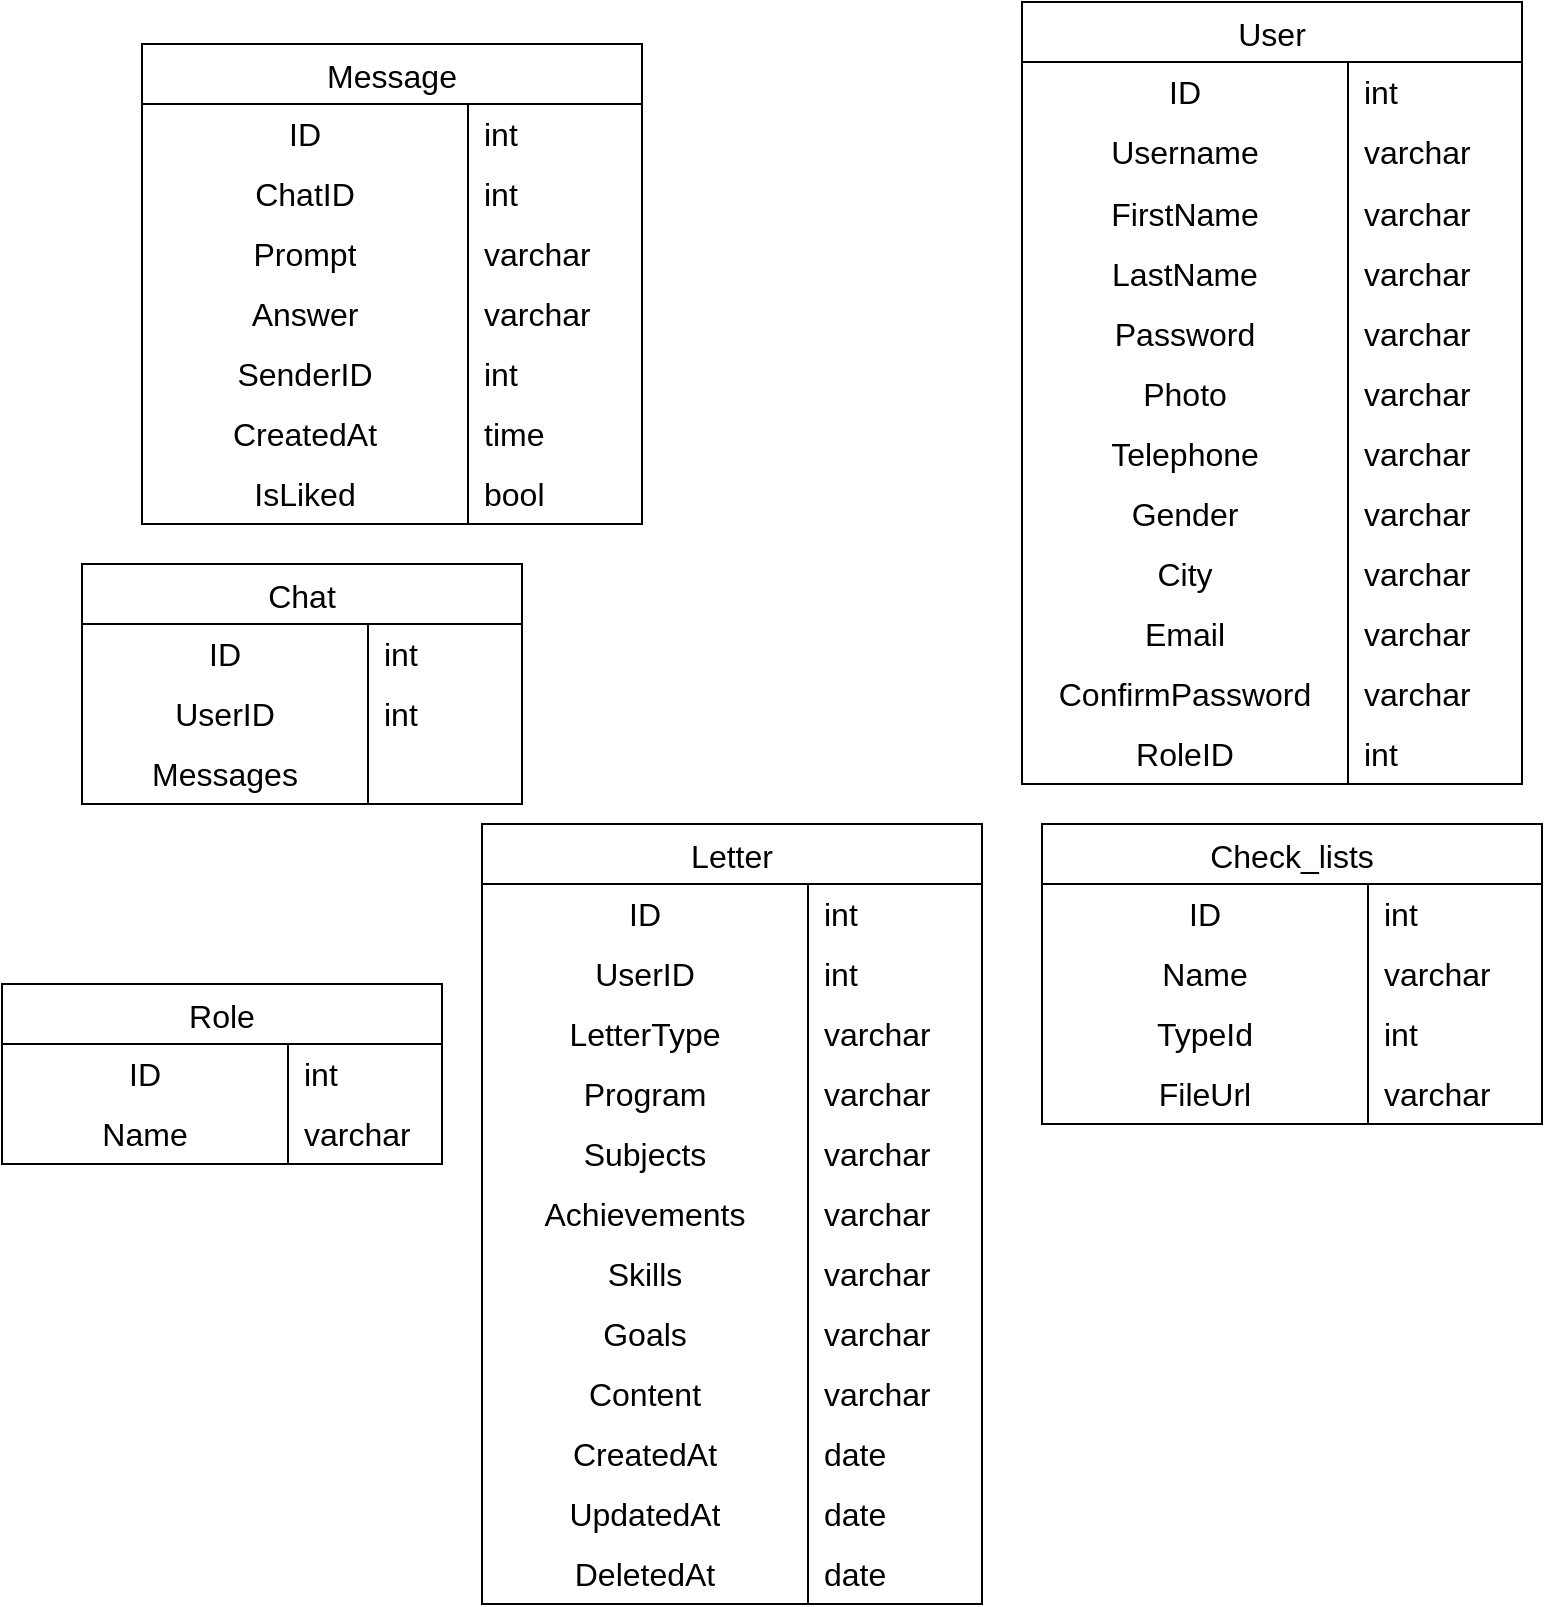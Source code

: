 <mxfile version="26.2.9">
  <diagram id="C5RBs43oDa-KdzZeNtuy" name="Page-1">
    <mxGraphModel dx="1762" dy="958" grid="1" gridSize="10" guides="1" tooltips="1" connect="1" arrows="1" fold="1" page="1" pageScale="1" pageWidth="827" pageHeight="1169" math="0" shadow="0">
      <root>
        <mxCell id="WIyWlLk6GJQsqaUBKTNV-0" />
        <mxCell id="WIyWlLk6GJQsqaUBKTNV-1" parent="WIyWlLk6GJQsqaUBKTNV-0" />
        <mxCell id="S2rby2WYYEruEJ8g8qzq-11" value="User" style="shape=table;startSize=30;container=1;collapsible=0;childLayout=tableLayout;fixedRows=1;rowLines=0;fontStyle=0;strokeColor=default;fontSize=16;" parent="WIyWlLk6GJQsqaUBKTNV-1" vertex="1">
          <mxGeometry x="500" y="129" width="250" height="391" as="geometry" />
        </mxCell>
        <mxCell id="S2rby2WYYEruEJ8g8qzq-12" value="" style="shape=tableRow;horizontal=0;startSize=0;swimlaneHead=0;swimlaneBody=0;top=0;left=0;bottom=0;right=0;collapsible=0;dropTarget=0;fillColor=none;points=[[0,0.5],[1,0.5]];portConstraint=eastwest;strokeColor=inherit;fontSize=16;" parent="S2rby2WYYEruEJ8g8qzq-11" vertex="1">
          <mxGeometry y="30" width="250" height="30" as="geometry" />
        </mxCell>
        <mxCell id="S2rby2WYYEruEJ8g8qzq-13" value="ID" style="shape=partialRectangle;html=1;whiteSpace=wrap;connectable=0;fillColor=none;top=0;left=0;bottom=0;right=0;overflow=hidden;pointerEvents=1;strokeColor=inherit;fontSize=16;" parent="S2rby2WYYEruEJ8g8qzq-12" vertex="1">
          <mxGeometry width="163" height="30" as="geometry">
            <mxRectangle width="163" height="30" as="alternateBounds" />
          </mxGeometry>
        </mxCell>
        <mxCell id="S2rby2WYYEruEJ8g8qzq-14" value="int" style="shape=partialRectangle;html=1;whiteSpace=wrap;connectable=0;fillColor=none;top=0;left=0;bottom=0;right=0;align=left;spacingLeft=6;overflow=hidden;strokeColor=inherit;fontSize=16;" parent="S2rby2WYYEruEJ8g8qzq-12" vertex="1">
          <mxGeometry x="163" width="87" height="30" as="geometry">
            <mxRectangle width="87" height="30" as="alternateBounds" />
          </mxGeometry>
        </mxCell>
        <mxCell id="S2rby2WYYEruEJ8g8qzq-15" value="" style="shape=tableRow;horizontal=0;startSize=0;swimlaneHead=0;swimlaneBody=0;top=0;left=0;bottom=0;right=0;collapsible=0;dropTarget=0;fillColor=none;points=[[0,0.5],[1,0.5]];portConstraint=eastwest;strokeColor=inherit;fontSize=16;" parent="S2rby2WYYEruEJ8g8qzq-11" vertex="1">
          <mxGeometry y="60" width="250" height="30" as="geometry" />
        </mxCell>
        <mxCell id="S2rby2WYYEruEJ8g8qzq-16" value="Username" style="shape=partialRectangle;html=1;whiteSpace=wrap;connectable=0;fillColor=none;top=0;left=0;bottom=0;right=0;overflow=hidden;strokeColor=inherit;fontSize=16;" parent="S2rby2WYYEruEJ8g8qzq-15" vertex="1">
          <mxGeometry width="163" height="30" as="geometry">
            <mxRectangle width="163" height="30" as="alternateBounds" />
          </mxGeometry>
        </mxCell>
        <mxCell id="S2rby2WYYEruEJ8g8qzq-17" value="varchar" style="shape=partialRectangle;html=1;whiteSpace=wrap;connectable=0;fillColor=none;top=0;left=0;bottom=0;right=0;align=left;spacingLeft=6;overflow=hidden;strokeColor=inherit;fontSize=16;" parent="S2rby2WYYEruEJ8g8qzq-15" vertex="1">
          <mxGeometry x="163" width="87" height="30" as="geometry">
            <mxRectangle width="87" height="30" as="alternateBounds" />
          </mxGeometry>
        </mxCell>
        <mxCell id="S2rby2WYYEruEJ8g8qzq-18" value="" style="shape=tableRow;horizontal=0;startSize=0;swimlaneHead=0;swimlaneBody=0;top=0;left=0;bottom=0;right=0;collapsible=0;dropTarget=0;fillColor=none;points=[[0,0.5],[1,0.5]];portConstraint=eastwest;strokeColor=inherit;fontSize=16;" parent="S2rby2WYYEruEJ8g8qzq-11" vertex="1">
          <mxGeometry y="90" width="250" height="31" as="geometry" />
        </mxCell>
        <mxCell id="S2rby2WYYEruEJ8g8qzq-19" value="FirstName" style="shape=partialRectangle;html=1;whiteSpace=wrap;connectable=0;fillColor=none;top=0;left=0;bottom=0;right=0;overflow=hidden;strokeColor=inherit;fontSize=16;" parent="S2rby2WYYEruEJ8g8qzq-18" vertex="1">
          <mxGeometry width="163" height="31" as="geometry">
            <mxRectangle width="163" height="31" as="alternateBounds" />
          </mxGeometry>
        </mxCell>
        <mxCell id="S2rby2WYYEruEJ8g8qzq-20" value="varchar" style="shape=partialRectangle;html=1;whiteSpace=wrap;connectable=0;fillColor=none;top=0;left=0;bottom=0;right=0;align=left;spacingLeft=6;overflow=hidden;strokeColor=inherit;fontSize=16;" parent="S2rby2WYYEruEJ8g8qzq-18" vertex="1">
          <mxGeometry x="163" width="87" height="31" as="geometry">
            <mxRectangle width="87" height="31" as="alternateBounds" />
          </mxGeometry>
        </mxCell>
        <mxCell id="S2rby2WYYEruEJ8g8qzq-21" value="" style="shape=tableRow;horizontal=0;startSize=0;swimlaneHead=0;swimlaneBody=0;top=0;left=0;bottom=0;right=0;collapsible=0;dropTarget=0;fillColor=none;points=[[0,0.5],[1,0.5]];portConstraint=eastwest;strokeColor=inherit;fontSize=16;" parent="S2rby2WYYEruEJ8g8qzq-11" vertex="1">
          <mxGeometry y="121" width="250" height="30" as="geometry" />
        </mxCell>
        <mxCell id="S2rby2WYYEruEJ8g8qzq-22" value="LastName" style="shape=partialRectangle;html=1;whiteSpace=wrap;connectable=0;fillColor=none;top=0;left=0;bottom=0;right=0;overflow=hidden;strokeColor=inherit;fontSize=16;" parent="S2rby2WYYEruEJ8g8qzq-21" vertex="1">
          <mxGeometry width="163" height="30" as="geometry">
            <mxRectangle width="163" height="30" as="alternateBounds" />
          </mxGeometry>
        </mxCell>
        <mxCell id="S2rby2WYYEruEJ8g8qzq-23" value="varchar" style="shape=partialRectangle;html=1;whiteSpace=wrap;connectable=0;fillColor=none;top=0;left=0;bottom=0;right=0;align=left;spacingLeft=6;overflow=hidden;strokeColor=inherit;fontSize=16;" parent="S2rby2WYYEruEJ8g8qzq-21" vertex="1">
          <mxGeometry x="163" width="87" height="30" as="geometry">
            <mxRectangle width="87" height="30" as="alternateBounds" />
          </mxGeometry>
        </mxCell>
        <mxCell id="S2rby2WYYEruEJ8g8qzq-24" value="" style="shape=tableRow;horizontal=0;startSize=0;swimlaneHead=0;swimlaneBody=0;top=0;left=0;bottom=0;right=0;collapsible=0;dropTarget=0;fillColor=none;points=[[0,0.5],[1,0.5]];portConstraint=eastwest;strokeColor=inherit;fontSize=16;" parent="S2rby2WYYEruEJ8g8qzq-11" vertex="1">
          <mxGeometry y="151" width="250" height="30" as="geometry" />
        </mxCell>
        <mxCell id="S2rby2WYYEruEJ8g8qzq-25" value="Password" style="shape=partialRectangle;html=1;whiteSpace=wrap;connectable=0;fillColor=none;top=0;left=0;bottom=0;right=0;overflow=hidden;strokeColor=inherit;fontSize=16;" parent="S2rby2WYYEruEJ8g8qzq-24" vertex="1">
          <mxGeometry width="163" height="30" as="geometry">
            <mxRectangle width="163" height="30" as="alternateBounds" />
          </mxGeometry>
        </mxCell>
        <mxCell id="S2rby2WYYEruEJ8g8qzq-26" value="varchar" style="shape=partialRectangle;html=1;whiteSpace=wrap;connectable=0;fillColor=none;top=0;left=0;bottom=0;right=0;align=left;spacingLeft=6;overflow=hidden;strokeColor=inherit;fontSize=16;" parent="S2rby2WYYEruEJ8g8qzq-24" vertex="1">
          <mxGeometry x="163" width="87" height="30" as="geometry">
            <mxRectangle width="87" height="30" as="alternateBounds" />
          </mxGeometry>
        </mxCell>
        <mxCell id="S2rby2WYYEruEJ8g8qzq-27" value="" style="shape=tableRow;horizontal=0;startSize=0;swimlaneHead=0;swimlaneBody=0;top=0;left=0;bottom=0;right=0;collapsible=0;dropTarget=0;fillColor=none;points=[[0,0.5],[1,0.5]];portConstraint=eastwest;strokeColor=inherit;fontSize=16;" parent="S2rby2WYYEruEJ8g8qzq-11" vertex="1">
          <mxGeometry y="181" width="250" height="30" as="geometry" />
        </mxCell>
        <mxCell id="S2rby2WYYEruEJ8g8qzq-28" value="Photo" style="shape=partialRectangle;html=1;whiteSpace=wrap;connectable=0;fillColor=none;top=0;left=0;bottom=0;right=0;overflow=hidden;strokeColor=inherit;fontSize=16;" parent="S2rby2WYYEruEJ8g8qzq-27" vertex="1">
          <mxGeometry width="163" height="30" as="geometry">
            <mxRectangle width="163" height="30" as="alternateBounds" />
          </mxGeometry>
        </mxCell>
        <mxCell id="S2rby2WYYEruEJ8g8qzq-29" value="varchar" style="shape=partialRectangle;html=1;whiteSpace=wrap;connectable=0;fillColor=none;top=0;left=0;bottom=0;right=0;align=left;spacingLeft=6;overflow=hidden;strokeColor=inherit;fontSize=16;" parent="S2rby2WYYEruEJ8g8qzq-27" vertex="1">
          <mxGeometry x="163" width="87" height="30" as="geometry">
            <mxRectangle width="87" height="30" as="alternateBounds" />
          </mxGeometry>
        </mxCell>
        <mxCell id="S2rby2WYYEruEJ8g8qzq-30" value="" style="shape=tableRow;horizontal=0;startSize=0;swimlaneHead=0;swimlaneBody=0;top=0;left=0;bottom=0;right=0;collapsible=0;dropTarget=0;fillColor=none;points=[[0,0.5],[1,0.5]];portConstraint=eastwest;strokeColor=inherit;fontSize=16;" parent="S2rby2WYYEruEJ8g8qzq-11" vertex="1">
          <mxGeometry y="211" width="250" height="30" as="geometry" />
        </mxCell>
        <mxCell id="S2rby2WYYEruEJ8g8qzq-31" value="Telephone" style="shape=partialRectangle;html=1;whiteSpace=wrap;connectable=0;fillColor=none;top=0;left=0;bottom=0;right=0;overflow=hidden;strokeColor=inherit;fontSize=16;" parent="S2rby2WYYEruEJ8g8qzq-30" vertex="1">
          <mxGeometry width="163" height="30" as="geometry">
            <mxRectangle width="163" height="30" as="alternateBounds" />
          </mxGeometry>
        </mxCell>
        <mxCell id="S2rby2WYYEruEJ8g8qzq-32" value="varchar" style="shape=partialRectangle;html=1;whiteSpace=wrap;connectable=0;fillColor=none;top=0;left=0;bottom=0;right=0;align=left;spacingLeft=6;overflow=hidden;strokeColor=inherit;fontSize=16;" parent="S2rby2WYYEruEJ8g8qzq-30" vertex="1">
          <mxGeometry x="163" width="87" height="30" as="geometry">
            <mxRectangle width="87" height="30" as="alternateBounds" />
          </mxGeometry>
        </mxCell>
        <mxCell id="S2rby2WYYEruEJ8g8qzq-33" value="" style="shape=tableRow;horizontal=0;startSize=0;swimlaneHead=0;swimlaneBody=0;top=0;left=0;bottom=0;right=0;collapsible=0;dropTarget=0;fillColor=none;points=[[0,0.5],[1,0.5]];portConstraint=eastwest;strokeColor=inherit;fontSize=16;" parent="S2rby2WYYEruEJ8g8qzq-11" vertex="1">
          <mxGeometry y="241" width="250" height="30" as="geometry" />
        </mxCell>
        <mxCell id="S2rby2WYYEruEJ8g8qzq-34" value="Gender" style="shape=partialRectangle;html=1;whiteSpace=wrap;connectable=0;fillColor=none;top=0;left=0;bottom=0;right=0;overflow=hidden;strokeColor=inherit;fontSize=16;" parent="S2rby2WYYEruEJ8g8qzq-33" vertex="1">
          <mxGeometry width="163" height="30" as="geometry">
            <mxRectangle width="163" height="30" as="alternateBounds" />
          </mxGeometry>
        </mxCell>
        <mxCell id="S2rby2WYYEruEJ8g8qzq-35" value="varchar" style="shape=partialRectangle;html=1;whiteSpace=wrap;connectable=0;fillColor=none;top=0;left=0;bottom=0;right=0;align=left;spacingLeft=6;overflow=hidden;strokeColor=inherit;fontSize=16;" parent="S2rby2WYYEruEJ8g8qzq-33" vertex="1">
          <mxGeometry x="163" width="87" height="30" as="geometry">
            <mxRectangle width="87" height="30" as="alternateBounds" />
          </mxGeometry>
        </mxCell>
        <mxCell id="S2rby2WYYEruEJ8g8qzq-36" value="" style="shape=tableRow;horizontal=0;startSize=0;swimlaneHead=0;swimlaneBody=0;top=0;left=0;bottom=0;right=0;collapsible=0;dropTarget=0;fillColor=none;points=[[0,0.5],[1,0.5]];portConstraint=eastwest;strokeColor=inherit;fontSize=16;" parent="S2rby2WYYEruEJ8g8qzq-11" vertex="1">
          <mxGeometry y="271" width="250" height="30" as="geometry" />
        </mxCell>
        <mxCell id="S2rby2WYYEruEJ8g8qzq-37" value="City" style="shape=partialRectangle;html=1;whiteSpace=wrap;connectable=0;fillColor=none;top=0;left=0;bottom=0;right=0;overflow=hidden;strokeColor=inherit;fontSize=16;" parent="S2rby2WYYEruEJ8g8qzq-36" vertex="1">
          <mxGeometry width="163" height="30" as="geometry">
            <mxRectangle width="163" height="30" as="alternateBounds" />
          </mxGeometry>
        </mxCell>
        <mxCell id="S2rby2WYYEruEJ8g8qzq-38" value="varchar" style="shape=partialRectangle;html=1;whiteSpace=wrap;connectable=0;fillColor=none;top=0;left=0;bottom=0;right=0;align=left;spacingLeft=6;overflow=hidden;strokeColor=inherit;fontSize=16;" parent="S2rby2WYYEruEJ8g8qzq-36" vertex="1">
          <mxGeometry x="163" width="87" height="30" as="geometry">
            <mxRectangle width="87" height="30" as="alternateBounds" />
          </mxGeometry>
        </mxCell>
        <mxCell id="S2rby2WYYEruEJ8g8qzq-39" value="" style="shape=tableRow;horizontal=0;startSize=0;swimlaneHead=0;swimlaneBody=0;top=0;left=0;bottom=0;right=0;collapsible=0;dropTarget=0;fillColor=none;points=[[0,0.5],[1,0.5]];portConstraint=eastwest;strokeColor=inherit;fontSize=16;" parent="S2rby2WYYEruEJ8g8qzq-11" vertex="1">
          <mxGeometry y="301" width="250" height="30" as="geometry" />
        </mxCell>
        <mxCell id="S2rby2WYYEruEJ8g8qzq-40" value="Email" style="shape=partialRectangle;html=1;whiteSpace=wrap;connectable=0;fillColor=none;top=0;left=0;bottom=0;right=0;overflow=hidden;strokeColor=inherit;fontSize=16;" parent="S2rby2WYYEruEJ8g8qzq-39" vertex="1">
          <mxGeometry width="163" height="30" as="geometry">
            <mxRectangle width="163" height="30" as="alternateBounds" />
          </mxGeometry>
        </mxCell>
        <mxCell id="S2rby2WYYEruEJ8g8qzq-41" value="varchar" style="shape=partialRectangle;html=1;whiteSpace=wrap;connectable=0;fillColor=none;top=0;left=0;bottom=0;right=0;align=left;spacingLeft=6;overflow=hidden;strokeColor=inherit;fontSize=16;" parent="S2rby2WYYEruEJ8g8qzq-39" vertex="1">
          <mxGeometry x="163" width="87" height="30" as="geometry">
            <mxRectangle width="87" height="30" as="alternateBounds" />
          </mxGeometry>
        </mxCell>
        <mxCell id="e035uuAaksecUEYqL1HD-131" value="" style="shape=tableRow;horizontal=0;startSize=0;swimlaneHead=0;swimlaneBody=0;top=0;left=0;bottom=0;right=0;collapsible=0;dropTarget=0;fillColor=none;points=[[0,0.5],[1,0.5]];portConstraint=eastwest;strokeColor=inherit;fontSize=16;" vertex="1" parent="S2rby2WYYEruEJ8g8qzq-11">
          <mxGeometry y="331" width="250" height="30" as="geometry" />
        </mxCell>
        <mxCell id="e035uuAaksecUEYqL1HD-132" value="ConfirmPassword" style="shape=partialRectangle;html=1;whiteSpace=wrap;connectable=0;fillColor=none;top=0;left=0;bottom=0;right=0;overflow=hidden;strokeColor=inherit;fontSize=16;" vertex="1" parent="e035uuAaksecUEYqL1HD-131">
          <mxGeometry width="163" height="30" as="geometry">
            <mxRectangle width="163" height="30" as="alternateBounds" />
          </mxGeometry>
        </mxCell>
        <mxCell id="e035uuAaksecUEYqL1HD-133" value="varchar" style="shape=partialRectangle;html=1;whiteSpace=wrap;connectable=0;fillColor=none;top=0;left=0;bottom=0;right=0;align=left;spacingLeft=6;overflow=hidden;strokeColor=inherit;fontSize=16;" vertex="1" parent="e035uuAaksecUEYqL1HD-131">
          <mxGeometry x="163" width="87" height="30" as="geometry">
            <mxRectangle width="87" height="30" as="alternateBounds" />
          </mxGeometry>
        </mxCell>
        <mxCell id="e035uuAaksecUEYqL1HD-270" value="" style="shape=tableRow;horizontal=0;startSize=0;swimlaneHead=0;swimlaneBody=0;top=0;left=0;bottom=0;right=0;collapsible=0;dropTarget=0;fillColor=none;points=[[0,0.5],[1,0.5]];portConstraint=eastwest;strokeColor=inherit;fontSize=16;" vertex="1" parent="S2rby2WYYEruEJ8g8qzq-11">
          <mxGeometry y="361" width="250" height="30" as="geometry" />
        </mxCell>
        <mxCell id="e035uuAaksecUEYqL1HD-271" value="RoleID" style="shape=partialRectangle;html=1;whiteSpace=wrap;connectable=0;fillColor=none;top=0;left=0;bottom=0;right=0;overflow=hidden;strokeColor=inherit;fontSize=16;" vertex="1" parent="e035uuAaksecUEYqL1HD-270">
          <mxGeometry width="163" height="30" as="geometry">
            <mxRectangle width="163" height="30" as="alternateBounds" />
          </mxGeometry>
        </mxCell>
        <mxCell id="e035uuAaksecUEYqL1HD-272" value="int" style="shape=partialRectangle;html=1;whiteSpace=wrap;connectable=0;fillColor=none;top=0;left=0;bottom=0;right=0;align=left;spacingLeft=6;overflow=hidden;strokeColor=inherit;fontSize=16;" vertex="1" parent="e035uuAaksecUEYqL1HD-270">
          <mxGeometry x="163" width="87" height="30" as="geometry">
            <mxRectangle width="87" height="30" as="alternateBounds" />
          </mxGeometry>
        </mxCell>
        <mxCell id="S2rby2WYYEruEJ8g8qzq-42" value="Message" style="shape=table;startSize=30;container=1;collapsible=0;childLayout=tableLayout;fixedRows=1;rowLines=0;fontStyle=0;strokeColor=default;fontSize=16;" parent="WIyWlLk6GJQsqaUBKTNV-1" vertex="1">
          <mxGeometry x="60" y="150" width="250" height="240" as="geometry" />
        </mxCell>
        <mxCell id="S2rby2WYYEruEJ8g8qzq-43" value="" style="shape=tableRow;horizontal=0;startSize=0;swimlaneHead=0;swimlaneBody=0;top=0;left=0;bottom=0;right=0;collapsible=0;dropTarget=0;fillColor=none;points=[[0,0.5],[1,0.5]];portConstraint=eastwest;strokeColor=inherit;fontSize=16;" parent="S2rby2WYYEruEJ8g8qzq-42" vertex="1">
          <mxGeometry y="30" width="250" height="30" as="geometry" />
        </mxCell>
        <mxCell id="S2rby2WYYEruEJ8g8qzq-44" value="ID" style="shape=partialRectangle;html=1;whiteSpace=wrap;connectable=0;fillColor=none;top=0;left=0;bottom=0;right=0;overflow=hidden;pointerEvents=1;strokeColor=inherit;fontSize=16;" parent="S2rby2WYYEruEJ8g8qzq-43" vertex="1">
          <mxGeometry width="163" height="30" as="geometry">
            <mxRectangle width="163" height="30" as="alternateBounds" />
          </mxGeometry>
        </mxCell>
        <mxCell id="S2rby2WYYEruEJ8g8qzq-45" value="int" style="shape=partialRectangle;html=1;whiteSpace=wrap;connectable=0;fillColor=none;top=0;left=0;bottom=0;right=0;align=left;spacingLeft=6;overflow=hidden;strokeColor=inherit;fontSize=16;" parent="S2rby2WYYEruEJ8g8qzq-43" vertex="1">
          <mxGeometry x="163" width="87" height="30" as="geometry">
            <mxRectangle width="87" height="30" as="alternateBounds" />
          </mxGeometry>
        </mxCell>
        <mxCell id="S2rby2WYYEruEJ8g8qzq-46" value="" style="shape=tableRow;horizontal=0;startSize=0;swimlaneHead=0;swimlaneBody=0;top=0;left=0;bottom=0;right=0;collapsible=0;dropTarget=0;fillColor=none;points=[[0,0.5],[1,0.5]];portConstraint=eastwest;strokeColor=inherit;fontSize=16;" parent="S2rby2WYYEruEJ8g8qzq-42" vertex="1">
          <mxGeometry y="60" width="250" height="30" as="geometry" />
        </mxCell>
        <mxCell id="S2rby2WYYEruEJ8g8qzq-47" value="ChatID" style="shape=partialRectangle;html=1;whiteSpace=wrap;connectable=0;fillColor=none;top=0;left=0;bottom=0;right=0;overflow=hidden;strokeColor=inherit;fontSize=16;" parent="S2rby2WYYEruEJ8g8qzq-46" vertex="1">
          <mxGeometry width="163" height="30" as="geometry">
            <mxRectangle width="163" height="30" as="alternateBounds" />
          </mxGeometry>
        </mxCell>
        <mxCell id="S2rby2WYYEruEJ8g8qzq-48" value="int" style="shape=partialRectangle;html=1;whiteSpace=wrap;connectable=0;fillColor=none;top=0;left=0;bottom=0;right=0;align=left;spacingLeft=6;overflow=hidden;strokeColor=inherit;fontSize=16;" parent="S2rby2WYYEruEJ8g8qzq-46" vertex="1">
          <mxGeometry x="163" width="87" height="30" as="geometry">
            <mxRectangle width="87" height="30" as="alternateBounds" />
          </mxGeometry>
        </mxCell>
        <mxCell id="S2rby2WYYEruEJ8g8qzq-49" value="" style="shape=tableRow;horizontal=0;startSize=0;swimlaneHead=0;swimlaneBody=0;top=0;left=0;bottom=0;right=0;collapsible=0;dropTarget=0;fillColor=none;points=[[0,0.5],[1,0.5]];portConstraint=eastwest;strokeColor=inherit;fontSize=16;" parent="S2rby2WYYEruEJ8g8qzq-42" vertex="1">
          <mxGeometry y="90" width="250" height="30" as="geometry" />
        </mxCell>
        <mxCell id="S2rby2WYYEruEJ8g8qzq-50" value="Prompt" style="shape=partialRectangle;html=1;whiteSpace=wrap;connectable=0;fillColor=none;top=0;left=0;bottom=0;right=0;overflow=hidden;strokeColor=inherit;fontSize=16;" parent="S2rby2WYYEruEJ8g8qzq-49" vertex="1">
          <mxGeometry width="163" height="30" as="geometry">
            <mxRectangle width="163" height="30" as="alternateBounds" />
          </mxGeometry>
        </mxCell>
        <mxCell id="S2rby2WYYEruEJ8g8qzq-51" value="varchar" style="shape=partialRectangle;html=1;whiteSpace=wrap;connectable=0;fillColor=none;top=0;left=0;bottom=0;right=0;align=left;spacingLeft=6;overflow=hidden;strokeColor=inherit;fontSize=16;" parent="S2rby2WYYEruEJ8g8qzq-49" vertex="1">
          <mxGeometry x="163" width="87" height="30" as="geometry">
            <mxRectangle width="87" height="30" as="alternateBounds" />
          </mxGeometry>
        </mxCell>
        <mxCell id="S2rby2WYYEruEJ8g8qzq-52" value="" style="shape=tableRow;horizontal=0;startSize=0;swimlaneHead=0;swimlaneBody=0;top=0;left=0;bottom=0;right=0;collapsible=0;dropTarget=0;fillColor=none;points=[[0,0.5],[1,0.5]];portConstraint=eastwest;strokeColor=inherit;fontSize=16;" parent="S2rby2WYYEruEJ8g8qzq-42" vertex="1">
          <mxGeometry y="120" width="250" height="30" as="geometry" />
        </mxCell>
        <mxCell id="S2rby2WYYEruEJ8g8qzq-53" value="Answer" style="shape=partialRectangle;html=1;whiteSpace=wrap;connectable=0;fillColor=none;top=0;left=0;bottom=0;right=0;overflow=hidden;strokeColor=inherit;fontSize=16;" parent="S2rby2WYYEruEJ8g8qzq-52" vertex="1">
          <mxGeometry width="163" height="30" as="geometry">
            <mxRectangle width="163" height="30" as="alternateBounds" />
          </mxGeometry>
        </mxCell>
        <mxCell id="S2rby2WYYEruEJ8g8qzq-54" value="varchar" style="shape=partialRectangle;html=1;whiteSpace=wrap;connectable=0;fillColor=none;top=0;left=0;bottom=0;right=0;align=left;spacingLeft=6;overflow=hidden;strokeColor=inherit;fontSize=16;" parent="S2rby2WYYEruEJ8g8qzq-52" vertex="1">
          <mxGeometry x="163" width="87" height="30" as="geometry">
            <mxRectangle width="87" height="30" as="alternateBounds" />
          </mxGeometry>
        </mxCell>
        <mxCell id="S2rby2WYYEruEJ8g8qzq-58" value="" style="shape=tableRow;horizontal=0;startSize=0;swimlaneHead=0;swimlaneBody=0;top=0;left=0;bottom=0;right=0;collapsible=0;dropTarget=0;fillColor=none;points=[[0,0.5],[1,0.5]];portConstraint=eastwest;strokeColor=inherit;fontSize=16;" parent="S2rby2WYYEruEJ8g8qzq-42" vertex="1">
          <mxGeometry y="150" width="250" height="30" as="geometry" />
        </mxCell>
        <mxCell id="S2rby2WYYEruEJ8g8qzq-59" value="SenderID" style="shape=partialRectangle;html=1;whiteSpace=wrap;connectable=0;fillColor=none;top=0;left=0;bottom=0;right=0;overflow=hidden;strokeColor=inherit;fontSize=16;" parent="S2rby2WYYEruEJ8g8qzq-58" vertex="1">
          <mxGeometry width="163" height="30" as="geometry">
            <mxRectangle width="163" height="30" as="alternateBounds" />
          </mxGeometry>
        </mxCell>
        <mxCell id="S2rby2WYYEruEJ8g8qzq-60" value="int" style="shape=partialRectangle;html=1;whiteSpace=wrap;connectable=0;fillColor=none;top=0;left=0;bottom=0;right=0;align=left;spacingLeft=6;overflow=hidden;strokeColor=inherit;fontSize=16;" parent="S2rby2WYYEruEJ8g8qzq-58" vertex="1">
          <mxGeometry x="163" width="87" height="30" as="geometry">
            <mxRectangle width="87" height="30" as="alternateBounds" />
          </mxGeometry>
        </mxCell>
        <mxCell id="S2rby2WYYEruEJ8g8qzq-61" value="" style="shape=tableRow;horizontal=0;startSize=0;swimlaneHead=0;swimlaneBody=0;top=0;left=0;bottom=0;right=0;collapsible=0;dropTarget=0;fillColor=none;points=[[0,0.5],[1,0.5]];portConstraint=eastwest;strokeColor=inherit;fontSize=16;" parent="S2rby2WYYEruEJ8g8qzq-42" vertex="1">
          <mxGeometry y="180" width="250" height="30" as="geometry" />
        </mxCell>
        <mxCell id="S2rby2WYYEruEJ8g8qzq-62" value="CreatedAt" style="shape=partialRectangle;html=1;whiteSpace=wrap;connectable=0;fillColor=none;top=0;left=0;bottom=0;right=0;overflow=hidden;strokeColor=inherit;fontSize=16;" parent="S2rby2WYYEruEJ8g8qzq-61" vertex="1">
          <mxGeometry width="163" height="30" as="geometry">
            <mxRectangle width="163" height="30" as="alternateBounds" />
          </mxGeometry>
        </mxCell>
        <mxCell id="S2rby2WYYEruEJ8g8qzq-63" value="time" style="shape=partialRectangle;html=1;whiteSpace=wrap;connectable=0;fillColor=none;top=0;left=0;bottom=0;right=0;align=left;spacingLeft=6;overflow=hidden;strokeColor=inherit;fontSize=16;" parent="S2rby2WYYEruEJ8g8qzq-61" vertex="1">
          <mxGeometry x="163" width="87" height="30" as="geometry">
            <mxRectangle width="87" height="30" as="alternateBounds" />
          </mxGeometry>
        </mxCell>
        <mxCell id="e035uuAaksecUEYqL1HD-87" value="" style="shape=tableRow;horizontal=0;startSize=0;swimlaneHead=0;swimlaneBody=0;top=0;left=0;bottom=0;right=0;collapsible=0;dropTarget=0;fillColor=none;points=[[0,0.5],[1,0.5]];portConstraint=eastwest;strokeColor=inherit;fontSize=16;" vertex="1" parent="S2rby2WYYEruEJ8g8qzq-42">
          <mxGeometry y="210" width="250" height="30" as="geometry" />
        </mxCell>
        <mxCell id="e035uuAaksecUEYqL1HD-88" value="IsLiked" style="shape=partialRectangle;html=1;whiteSpace=wrap;connectable=0;fillColor=none;top=0;left=0;bottom=0;right=0;overflow=hidden;strokeColor=inherit;fontSize=16;" vertex="1" parent="e035uuAaksecUEYqL1HD-87">
          <mxGeometry width="163" height="30" as="geometry">
            <mxRectangle width="163" height="30" as="alternateBounds" />
          </mxGeometry>
        </mxCell>
        <mxCell id="e035uuAaksecUEYqL1HD-89" value="bool" style="shape=partialRectangle;html=1;whiteSpace=wrap;connectable=0;fillColor=none;top=0;left=0;bottom=0;right=0;align=left;spacingLeft=6;overflow=hidden;strokeColor=inherit;fontSize=16;" vertex="1" parent="e035uuAaksecUEYqL1HD-87">
          <mxGeometry x="163" width="87" height="30" as="geometry">
            <mxRectangle width="87" height="30" as="alternateBounds" />
          </mxGeometry>
        </mxCell>
        <mxCell id="S2rby2WYYEruEJ8g8qzq-79" value="Chat" style="shape=table;startSize=30;container=1;collapsible=0;childLayout=tableLayout;fixedRows=1;rowLines=0;fontStyle=0;strokeColor=default;fontSize=16;" parent="WIyWlLk6GJQsqaUBKTNV-1" vertex="1">
          <mxGeometry x="30" y="410" width="220" height="120" as="geometry" />
        </mxCell>
        <mxCell id="S2rby2WYYEruEJ8g8qzq-80" value="" style="shape=tableRow;horizontal=0;startSize=0;swimlaneHead=0;swimlaneBody=0;top=0;left=0;bottom=0;right=0;collapsible=0;dropTarget=0;fillColor=none;points=[[0,0.5],[1,0.5]];portConstraint=eastwest;strokeColor=inherit;fontSize=16;" parent="S2rby2WYYEruEJ8g8qzq-79" vertex="1">
          <mxGeometry y="30" width="220" height="30" as="geometry" />
        </mxCell>
        <mxCell id="S2rby2WYYEruEJ8g8qzq-81" value="ID" style="shape=partialRectangle;html=1;whiteSpace=wrap;connectable=0;fillColor=none;top=0;left=0;bottom=0;right=0;overflow=hidden;pointerEvents=1;strokeColor=inherit;fontSize=16;" parent="S2rby2WYYEruEJ8g8qzq-80" vertex="1">
          <mxGeometry width="143" height="30" as="geometry">
            <mxRectangle width="143" height="30" as="alternateBounds" />
          </mxGeometry>
        </mxCell>
        <mxCell id="S2rby2WYYEruEJ8g8qzq-82" value="int" style="shape=partialRectangle;html=1;whiteSpace=wrap;connectable=0;fillColor=none;top=0;left=0;bottom=0;right=0;align=left;spacingLeft=6;overflow=hidden;strokeColor=inherit;fontSize=16;" parent="S2rby2WYYEruEJ8g8qzq-80" vertex="1">
          <mxGeometry x="143" width="77" height="30" as="geometry">
            <mxRectangle width="77" height="30" as="alternateBounds" />
          </mxGeometry>
        </mxCell>
        <mxCell id="S2rby2WYYEruEJ8g8qzq-83" value="" style="shape=tableRow;horizontal=0;startSize=0;swimlaneHead=0;swimlaneBody=0;top=0;left=0;bottom=0;right=0;collapsible=0;dropTarget=0;fillColor=none;points=[[0,0.5],[1,0.5]];portConstraint=eastwest;strokeColor=inherit;fontSize=16;" parent="S2rby2WYYEruEJ8g8qzq-79" vertex="1">
          <mxGeometry y="60" width="220" height="30" as="geometry" />
        </mxCell>
        <mxCell id="S2rby2WYYEruEJ8g8qzq-84" value="UserID" style="shape=partialRectangle;html=1;whiteSpace=wrap;connectable=0;fillColor=none;top=0;left=0;bottom=0;right=0;overflow=hidden;strokeColor=inherit;fontSize=16;" parent="S2rby2WYYEruEJ8g8qzq-83" vertex="1">
          <mxGeometry width="143" height="30" as="geometry">
            <mxRectangle width="143" height="30" as="alternateBounds" />
          </mxGeometry>
        </mxCell>
        <mxCell id="S2rby2WYYEruEJ8g8qzq-85" value="int" style="shape=partialRectangle;html=1;whiteSpace=wrap;connectable=0;fillColor=none;top=0;left=0;bottom=0;right=0;align=left;spacingLeft=6;overflow=hidden;strokeColor=inherit;fontSize=16;" parent="S2rby2WYYEruEJ8g8qzq-83" vertex="1">
          <mxGeometry x="143" width="77" height="30" as="geometry">
            <mxRectangle width="77" height="30" as="alternateBounds" />
          </mxGeometry>
        </mxCell>
        <mxCell id="S2rby2WYYEruEJ8g8qzq-86" value="" style="shape=tableRow;horizontal=0;startSize=0;swimlaneHead=0;swimlaneBody=0;top=0;left=0;bottom=0;right=0;collapsible=0;dropTarget=0;fillColor=none;points=[[0,0.5],[1,0.5]];portConstraint=eastwest;strokeColor=inherit;fontSize=16;" parent="S2rby2WYYEruEJ8g8qzq-79" vertex="1">
          <mxGeometry y="90" width="220" height="30" as="geometry" />
        </mxCell>
        <mxCell id="S2rby2WYYEruEJ8g8qzq-87" value="Messages" style="shape=partialRectangle;html=1;whiteSpace=wrap;connectable=0;fillColor=none;top=0;left=0;bottom=0;right=0;overflow=hidden;strokeColor=inherit;fontSize=16;" parent="S2rby2WYYEruEJ8g8qzq-86" vertex="1">
          <mxGeometry width="143" height="30" as="geometry">
            <mxRectangle width="143" height="30" as="alternateBounds" />
          </mxGeometry>
        </mxCell>
        <mxCell id="S2rby2WYYEruEJ8g8qzq-88" value="" style="shape=partialRectangle;html=1;whiteSpace=wrap;connectable=0;fillColor=none;top=0;left=0;bottom=0;right=0;align=left;spacingLeft=6;overflow=hidden;strokeColor=inherit;fontSize=16;" parent="S2rby2WYYEruEJ8g8qzq-86" vertex="1">
          <mxGeometry x="143" width="77" height="30" as="geometry">
            <mxRectangle width="77" height="30" as="alternateBounds" />
          </mxGeometry>
        </mxCell>
        <mxCell id="S2rby2WYYEruEJ8g8qzq-98" value="Letter" style="shape=table;startSize=30;container=1;collapsible=0;childLayout=tableLayout;fixedRows=1;rowLines=0;fontStyle=0;strokeColor=default;fontSize=16;" parent="WIyWlLk6GJQsqaUBKTNV-1" vertex="1">
          <mxGeometry x="230" y="540" width="250" height="390" as="geometry" />
        </mxCell>
        <mxCell id="S2rby2WYYEruEJ8g8qzq-99" value="" style="shape=tableRow;horizontal=0;startSize=0;swimlaneHead=0;swimlaneBody=0;top=0;left=0;bottom=0;right=0;collapsible=0;dropTarget=0;fillColor=none;points=[[0,0.5],[1,0.5]];portConstraint=eastwest;strokeColor=inherit;fontSize=16;" parent="S2rby2WYYEruEJ8g8qzq-98" vertex="1">
          <mxGeometry y="30" width="250" height="30" as="geometry" />
        </mxCell>
        <mxCell id="S2rby2WYYEruEJ8g8qzq-100" value="ID" style="shape=partialRectangle;html=1;whiteSpace=wrap;connectable=0;fillColor=none;top=0;left=0;bottom=0;right=0;overflow=hidden;pointerEvents=1;strokeColor=inherit;fontSize=16;" parent="S2rby2WYYEruEJ8g8qzq-99" vertex="1">
          <mxGeometry width="163" height="30" as="geometry">
            <mxRectangle width="163" height="30" as="alternateBounds" />
          </mxGeometry>
        </mxCell>
        <mxCell id="S2rby2WYYEruEJ8g8qzq-101" value="int" style="shape=partialRectangle;html=1;whiteSpace=wrap;connectable=0;fillColor=none;top=0;left=0;bottom=0;right=0;align=left;spacingLeft=6;overflow=hidden;strokeColor=inherit;fontSize=16;" parent="S2rby2WYYEruEJ8g8qzq-99" vertex="1">
          <mxGeometry x="163" width="87" height="30" as="geometry">
            <mxRectangle width="87" height="30" as="alternateBounds" />
          </mxGeometry>
        </mxCell>
        <mxCell id="S2rby2WYYEruEJ8g8qzq-102" value="" style="shape=tableRow;horizontal=0;startSize=0;swimlaneHead=0;swimlaneBody=0;top=0;left=0;bottom=0;right=0;collapsible=0;dropTarget=0;fillColor=none;points=[[0,0.5],[1,0.5]];portConstraint=eastwest;strokeColor=inherit;fontSize=16;" parent="S2rby2WYYEruEJ8g8qzq-98" vertex="1">
          <mxGeometry y="60" width="250" height="30" as="geometry" />
        </mxCell>
        <mxCell id="S2rby2WYYEruEJ8g8qzq-103" value="UserID" style="shape=partialRectangle;html=1;whiteSpace=wrap;connectable=0;fillColor=none;top=0;left=0;bottom=0;right=0;overflow=hidden;strokeColor=inherit;fontSize=16;" parent="S2rby2WYYEruEJ8g8qzq-102" vertex="1">
          <mxGeometry width="163" height="30" as="geometry">
            <mxRectangle width="163" height="30" as="alternateBounds" />
          </mxGeometry>
        </mxCell>
        <mxCell id="S2rby2WYYEruEJ8g8qzq-104" value="int" style="shape=partialRectangle;html=1;whiteSpace=wrap;connectable=0;fillColor=none;top=0;left=0;bottom=0;right=0;align=left;spacingLeft=6;overflow=hidden;strokeColor=inherit;fontSize=16;" parent="S2rby2WYYEruEJ8g8qzq-102" vertex="1">
          <mxGeometry x="163" width="87" height="30" as="geometry">
            <mxRectangle width="87" height="30" as="alternateBounds" />
          </mxGeometry>
        </mxCell>
        <mxCell id="S2rby2WYYEruEJ8g8qzq-105" value="" style="shape=tableRow;horizontal=0;startSize=0;swimlaneHead=0;swimlaneBody=0;top=0;left=0;bottom=0;right=0;collapsible=0;dropTarget=0;fillColor=none;points=[[0,0.5],[1,0.5]];portConstraint=eastwest;strokeColor=inherit;fontSize=16;" parent="S2rby2WYYEruEJ8g8qzq-98" vertex="1">
          <mxGeometry y="90" width="250" height="30" as="geometry" />
        </mxCell>
        <mxCell id="S2rby2WYYEruEJ8g8qzq-106" value="LetterType" style="shape=partialRectangle;html=1;whiteSpace=wrap;connectable=0;fillColor=none;top=0;left=0;bottom=0;right=0;overflow=hidden;strokeColor=inherit;fontSize=16;" parent="S2rby2WYYEruEJ8g8qzq-105" vertex="1">
          <mxGeometry width="163" height="30" as="geometry">
            <mxRectangle width="163" height="30" as="alternateBounds" />
          </mxGeometry>
        </mxCell>
        <mxCell id="S2rby2WYYEruEJ8g8qzq-107" value="varchar" style="shape=partialRectangle;html=1;whiteSpace=wrap;connectable=0;fillColor=none;top=0;left=0;bottom=0;right=0;align=left;spacingLeft=6;overflow=hidden;strokeColor=inherit;fontSize=16;" parent="S2rby2WYYEruEJ8g8qzq-105" vertex="1">
          <mxGeometry x="163" width="87" height="30" as="geometry">
            <mxRectangle width="87" height="30" as="alternateBounds" />
          </mxGeometry>
        </mxCell>
        <mxCell id="S2rby2WYYEruEJ8g8qzq-108" value="" style="shape=tableRow;horizontal=0;startSize=0;swimlaneHead=0;swimlaneBody=0;top=0;left=0;bottom=0;right=0;collapsible=0;dropTarget=0;fillColor=none;points=[[0,0.5],[1,0.5]];portConstraint=eastwest;strokeColor=inherit;fontSize=16;" parent="S2rby2WYYEruEJ8g8qzq-98" vertex="1">
          <mxGeometry y="120" width="250" height="30" as="geometry" />
        </mxCell>
        <mxCell id="S2rby2WYYEruEJ8g8qzq-109" value="Program" style="shape=partialRectangle;html=1;whiteSpace=wrap;connectable=0;fillColor=none;top=0;left=0;bottom=0;right=0;overflow=hidden;strokeColor=inherit;fontSize=16;" parent="S2rby2WYYEruEJ8g8qzq-108" vertex="1">
          <mxGeometry width="163" height="30" as="geometry">
            <mxRectangle width="163" height="30" as="alternateBounds" />
          </mxGeometry>
        </mxCell>
        <mxCell id="S2rby2WYYEruEJ8g8qzq-110" value="varchar" style="shape=partialRectangle;html=1;whiteSpace=wrap;connectable=0;fillColor=none;top=0;left=0;bottom=0;right=0;align=left;spacingLeft=6;overflow=hidden;strokeColor=inherit;fontSize=16;" parent="S2rby2WYYEruEJ8g8qzq-108" vertex="1">
          <mxGeometry x="163" width="87" height="30" as="geometry">
            <mxRectangle width="87" height="30" as="alternateBounds" />
          </mxGeometry>
        </mxCell>
        <mxCell id="S2rby2WYYEruEJ8g8qzq-111" value="" style="shape=tableRow;horizontal=0;startSize=0;swimlaneHead=0;swimlaneBody=0;top=0;left=0;bottom=0;right=0;collapsible=0;dropTarget=0;fillColor=none;points=[[0,0.5],[1,0.5]];portConstraint=eastwest;strokeColor=inherit;fontSize=16;" parent="S2rby2WYYEruEJ8g8qzq-98" vertex="1">
          <mxGeometry y="150" width="250" height="30" as="geometry" />
        </mxCell>
        <mxCell id="S2rby2WYYEruEJ8g8qzq-112" value="Subjects" style="shape=partialRectangle;html=1;whiteSpace=wrap;connectable=0;fillColor=none;top=0;left=0;bottom=0;right=0;overflow=hidden;strokeColor=inherit;fontSize=16;" parent="S2rby2WYYEruEJ8g8qzq-111" vertex="1">
          <mxGeometry width="163" height="30" as="geometry">
            <mxRectangle width="163" height="30" as="alternateBounds" />
          </mxGeometry>
        </mxCell>
        <mxCell id="S2rby2WYYEruEJ8g8qzq-113" value="varchar" style="shape=partialRectangle;html=1;whiteSpace=wrap;connectable=0;fillColor=none;top=0;left=0;bottom=0;right=0;align=left;spacingLeft=6;overflow=hidden;strokeColor=inherit;fontSize=16;" parent="S2rby2WYYEruEJ8g8qzq-111" vertex="1">
          <mxGeometry x="163" width="87" height="30" as="geometry">
            <mxRectangle width="87" height="30" as="alternateBounds" />
          </mxGeometry>
        </mxCell>
        <mxCell id="S2rby2WYYEruEJ8g8qzq-114" value="" style="shape=tableRow;horizontal=0;startSize=0;swimlaneHead=0;swimlaneBody=0;top=0;left=0;bottom=0;right=0;collapsible=0;dropTarget=0;fillColor=none;points=[[0,0.5],[1,0.5]];portConstraint=eastwest;strokeColor=inherit;fontSize=16;" parent="S2rby2WYYEruEJ8g8qzq-98" vertex="1">
          <mxGeometry y="180" width="250" height="30" as="geometry" />
        </mxCell>
        <mxCell id="S2rby2WYYEruEJ8g8qzq-115" value="Achievements" style="shape=partialRectangle;html=1;whiteSpace=wrap;connectable=0;fillColor=none;top=0;left=0;bottom=0;right=0;overflow=hidden;strokeColor=inherit;fontSize=16;" parent="S2rby2WYYEruEJ8g8qzq-114" vertex="1">
          <mxGeometry width="163" height="30" as="geometry">
            <mxRectangle width="163" height="30" as="alternateBounds" />
          </mxGeometry>
        </mxCell>
        <mxCell id="S2rby2WYYEruEJ8g8qzq-116" value="varchar" style="shape=partialRectangle;html=1;whiteSpace=wrap;connectable=0;fillColor=none;top=0;left=0;bottom=0;right=0;align=left;spacingLeft=6;overflow=hidden;strokeColor=inherit;fontSize=16;" parent="S2rby2WYYEruEJ8g8qzq-114" vertex="1">
          <mxGeometry x="163" width="87" height="30" as="geometry">
            <mxRectangle width="87" height="30" as="alternateBounds" />
          </mxGeometry>
        </mxCell>
        <mxCell id="S2rby2WYYEruEJ8g8qzq-117" value="" style="shape=tableRow;horizontal=0;startSize=0;swimlaneHead=0;swimlaneBody=0;top=0;left=0;bottom=0;right=0;collapsible=0;dropTarget=0;fillColor=none;points=[[0,0.5],[1,0.5]];portConstraint=eastwest;strokeColor=inherit;fontSize=16;" parent="S2rby2WYYEruEJ8g8qzq-98" vertex="1">
          <mxGeometry y="210" width="250" height="30" as="geometry" />
        </mxCell>
        <mxCell id="S2rby2WYYEruEJ8g8qzq-118" value="Skills" style="shape=partialRectangle;html=1;whiteSpace=wrap;connectable=0;fillColor=none;top=0;left=0;bottom=0;right=0;overflow=hidden;strokeColor=inherit;fontSize=16;" parent="S2rby2WYYEruEJ8g8qzq-117" vertex="1">
          <mxGeometry width="163" height="30" as="geometry">
            <mxRectangle width="163" height="30" as="alternateBounds" />
          </mxGeometry>
        </mxCell>
        <mxCell id="S2rby2WYYEruEJ8g8qzq-119" value="varchar" style="shape=partialRectangle;html=1;whiteSpace=wrap;connectable=0;fillColor=none;top=0;left=0;bottom=0;right=0;align=left;spacingLeft=6;overflow=hidden;strokeColor=inherit;fontSize=16;" parent="S2rby2WYYEruEJ8g8qzq-117" vertex="1">
          <mxGeometry x="163" width="87" height="30" as="geometry">
            <mxRectangle width="87" height="30" as="alternateBounds" />
          </mxGeometry>
        </mxCell>
        <mxCell id="S2rby2WYYEruEJ8g8qzq-120" value="" style="shape=tableRow;horizontal=0;startSize=0;swimlaneHead=0;swimlaneBody=0;top=0;left=0;bottom=0;right=0;collapsible=0;dropTarget=0;fillColor=none;points=[[0,0.5],[1,0.5]];portConstraint=eastwest;strokeColor=inherit;fontSize=16;" parent="S2rby2WYYEruEJ8g8qzq-98" vertex="1">
          <mxGeometry y="240" width="250" height="30" as="geometry" />
        </mxCell>
        <mxCell id="S2rby2WYYEruEJ8g8qzq-121" value="Goals" style="shape=partialRectangle;html=1;whiteSpace=wrap;connectable=0;fillColor=none;top=0;left=0;bottom=0;right=0;overflow=hidden;strokeColor=inherit;fontSize=16;" parent="S2rby2WYYEruEJ8g8qzq-120" vertex="1">
          <mxGeometry width="163" height="30" as="geometry">
            <mxRectangle width="163" height="30" as="alternateBounds" />
          </mxGeometry>
        </mxCell>
        <mxCell id="S2rby2WYYEruEJ8g8qzq-122" value="varchar" style="shape=partialRectangle;html=1;whiteSpace=wrap;connectable=0;fillColor=none;top=0;left=0;bottom=0;right=0;align=left;spacingLeft=6;overflow=hidden;strokeColor=inherit;fontSize=16;" parent="S2rby2WYYEruEJ8g8qzq-120" vertex="1">
          <mxGeometry x="163" width="87" height="30" as="geometry">
            <mxRectangle width="87" height="30" as="alternateBounds" />
          </mxGeometry>
        </mxCell>
        <mxCell id="S2rby2WYYEruEJ8g8qzq-123" value="" style="shape=tableRow;horizontal=0;startSize=0;swimlaneHead=0;swimlaneBody=0;top=0;left=0;bottom=0;right=0;collapsible=0;dropTarget=0;fillColor=none;points=[[0,0.5],[1,0.5]];portConstraint=eastwest;strokeColor=inherit;fontSize=16;" parent="S2rby2WYYEruEJ8g8qzq-98" vertex="1">
          <mxGeometry y="270" width="250" height="30" as="geometry" />
        </mxCell>
        <mxCell id="S2rby2WYYEruEJ8g8qzq-124" value="Content" style="shape=partialRectangle;html=1;whiteSpace=wrap;connectable=0;fillColor=none;top=0;left=0;bottom=0;right=0;overflow=hidden;strokeColor=inherit;fontSize=16;" parent="S2rby2WYYEruEJ8g8qzq-123" vertex="1">
          <mxGeometry width="163" height="30" as="geometry">
            <mxRectangle width="163" height="30" as="alternateBounds" />
          </mxGeometry>
        </mxCell>
        <mxCell id="S2rby2WYYEruEJ8g8qzq-125" value="varchar" style="shape=partialRectangle;html=1;whiteSpace=wrap;connectable=0;fillColor=none;top=0;left=0;bottom=0;right=0;align=left;spacingLeft=6;overflow=hidden;strokeColor=inherit;fontSize=16;" parent="S2rby2WYYEruEJ8g8qzq-123" vertex="1">
          <mxGeometry x="163" width="87" height="30" as="geometry">
            <mxRectangle width="87" height="30" as="alternateBounds" />
          </mxGeometry>
        </mxCell>
        <mxCell id="S2rby2WYYEruEJ8g8qzq-126" value="" style="shape=tableRow;horizontal=0;startSize=0;swimlaneHead=0;swimlaneBody=0;top=0;left=0;bottom=0;right=0;collapsible=0;dropTarget=0;fillColor=none;points=[[0,0.5],[1,0.5]];portConstraint=eastwest;strokeColor=inherit;fontSize=16;" parent="S2rby2WYYEruEJ8g8qzq-98" vertex="1">
          <mxGeometry y="300" width="250" height="30" as="geometry" />
        </mxCell>
        <mxCell id="S2rby2WYYEruEJ8g8qzq-127" value="CreatedAt" style="shape=partialRectangle;html=1;whiteSpace=wrap;connectable=0;fillColor=none;top=0;left=0;bottom=0;right=0;overflow=hidden;strokeColor=inherit;fontSize=16;" parent="S2rby2WYYEruEJ8g8qzq-126" vertex="1">
          <mxGeometry width="163" height="30" as="geometry">
            <mxRectangle width="163" height="30" as="alternateBounds" />
          </mxGeometry>
        </mxCell>
        <mxCell id="S2rby2WYYEruEJ8g8qzq-128" value="date" style="shape=partialRectangle;html=1;whiteSpace=wrap;connectable=0;fillColor=none;top=0;left=0;bottom=0;right=0;align=left;spacingLeft=6;overflow=hidden;strokeColor=inherit;fontSize=16;" parent="S2rby2WYYEruEJ8g8qzq-126" vertex="1">
          <mxGeometry x="163" width="87" height="30" as="geometry">
            <mxRectangle width="87" height="30" as="alternateBounds" />
          </mxGeometry>
        </mxCell>
        <mxCell id="e035uuAaksecUEYqL1HD-81" value="" style="shape=tableRow;horizontal=0;startSize=0;swimlaneHead=0;swimlaneBody=0;top=0;left=0;bottom=0;right=0;collapsible=0;dropTarget=0;fillColor=none;points=[[0,0.5],[1,0.5]];portConstraint=eastwest;strokeColor=inherit;fontSize=16;" vertex="1" parent="S2rby2WYYEruEJ8g8qzq-98">
          <mxGeometry y="330" width="250" height="30" as="geometry" />
        </mxCell>
        <mxCell id="e035uuAaksecUEYqL1HD-82" value="UpdatedAt" style="shape=partialRectangle;html=1;whiteSpace=wrap;connectable=0;fillColor=none;top=0;left=0;bottom=0;right=0;overflow=hidden;strokeColor=inherit;fontSize=16;" vertex="1" parent="e035uuAaksecUEYqL1HD-81">
          <mxGeometry width="163" height="30" as="geometry">
            <mxRectangle width="163" height="30" as="alternateBounds" />
          </mxGeometry>
        </mxCell>
        <mxCell id="e035uuAaksecUEYqL1HD-83" value="date" style="shape=partialRectangle;html=1;whiteSpace=wrap;connectable=0;fillColor=none;top=0;left=0;bottom=0;right=0;align=left;spacingLeft=6;overflow=hidden;strokeColor=inherit;fontSize=16;" vertex="1" parent="e035uuAaksecUEYqL1HD-81">
          <mxGeometry x="163" width="87" height="30" as="geometry">
            <mxRectangle width="87" height="30" as="alternateBounds" />
          </mxGeometry>
        </mxCell>
        <mxCell id="e035uuAaksecUEYqL1HD-84" value="" style="shape=tableRow;horizontal=0;startSize=0;swimlaneHead=0;swimlaneBody=0;top=0;left=0;bottom=0;right=0;collapsible=0;dropTarget=0;fillColor=none;points=[[0,0.5],[1,0.5]];portConstraint=eastwest;strokeColor=inherit;fontSize=16;" vertex="1" parent="S2rby2WYYEruEJ8g8qzq-98">
          <mxGeometry y="360" width="250" height="30" as="geometry" />
        </mxCell>
        <mxCell id="e035uuAaksecUEYqL1HD-85" value="DeletedAt" style="shape=partialRectangle;html=1;whiteSpace=wrap;connectable=0;fillColor=none;top=0;left=0;bottom=0;right=0;overflow=hidden;strokeColor=inherit;fontSize=16;" vertex="1" parent="e035uuAaksecUEYqL1HD-84">
          <mxGeometry width="163" height="30" as="geometry">
            <mxRectangle width="163" height="30" as="alternateBounds" />
          </mxGeometry>
        </mxCell>
        <mxCell id="e035uuAaksecUEYqL1HD-86" value="date" style="shape=partialRectangle;html=1;whiteSpace=wrap;connectable=0;fillColor=none;top=0;left=0;bottom=0;right=0;align=left;spacingLeft=6;overflow=hidden;strokeColor=inherit;fontSize=16;" vertex="1" parent="e035uuAaksecUEYqL1HD-84">
          <mxGeometry x="163" width="87" height="30" as="geometry">
            <mxRectangle width="87" height="30" as="alternateBounds" />
          </mxGeometry>
        </mxCell>
        <mxCell id="e035uuAaksecUEYqL1HD-31" value="Check_lists" style="shape=table;startSize=30;container=1;collapsible=0;childLayout=tableLayout;fixedRows=1;rowLines=0;fontStyle=0;strokeColor=default;fontSize=16;" vertex="1" parent="WIyWlLk6GJQsqaUBKTNV-1">
          <mxGeometry x="510" y="540" width="250" height="150" as="geometry" />
        </mxCell>
        <mxCell id="e035uuAaksecUEYqL1HD-32" value="" style="shape=tableRow;horizontal=0;startSize=0;swimlaneHead=0;swimlaneBody=0;top=0;left=0;bottom=0;right=0;collapsible=0;dropTarget=0;fillColor=none;points=[[0,0.5],[1,0.5]];portConstraint=eastwest;strokeColor=inherit;fontSize=16;" vertex="1" parent="e035uuAaksecUEYqL1HD-31">
          <mxGeometry y="30" width="250" height="30" as="geometry" />
        </mxCell>
        <mxCell id="e035uuAaksecUEYqL1HD-33" value="ID" style="shape=partialRectangle;html=1;whiteSpace=wrap;connectable=0;fillColor=none;top=0;left=0;bottom=0;right=0;overflow=hidden;pointerEvents=1;strokeColor=inherit;fontSize=16;" vertex="1" parent="e035uuAaksecUEYqL1HD-32">
          <mxGeometry width="163" height="30" as="geometry">
            <mxRectangle width="163" height="30" as="alternateBounds" />
          </mxGeometry>
        </mxCell>
        <mxCell id="e035uuAaksecUEYqL1HD-34" value="int" style="shape=partialRectangle;html=1;whiteSpace=wrap;connectable=0;fillColor=none;top=0;left=0;bottom=0;right=0;align=left;spacingLeft=6;overflow=hidden;strokeColor=inherit;fontSize=16;" vertex="1" parent="e035uuAaksecUEYqL1HD-32">
          <mxGeometry x="163" width="87" height="30" as="geometry">
            <mxRectangle width="87" height="30" as="alternateBounds" />
          </mxGeometry>
        </mxCell>
        <mxCell id="e035uuAaksecUEYqL1HD-35" value="" style="shape=tableRow;horizontal=0;startSize=0;swimlaneHead=0;swimlaneBody=0;top=0;left=0;bottom=0;right=0;collapsible=0;dropTarget=0;fillColor=none;points=[[0,0.5],[1,0.5]];portConstraint=eastwest;strokeColor=inherit;fontSize=16;" vertex="1" parent="e035uuAaksecUEYqL1HD-31">
          <mxGeometry y="60" width="250" height="30" as="geometry" />
        </mxCell>
        <mxCell id="e035uuAaksecUEYqL1HD-36" value="Name" style="shape=partialRectangle;html=1;whiteSpace=wrap;connectable=0;fillColor=none;top=0;left=0;bottom=0;right=0;overflow=hidden;strokeColor=inherit;fontSize=16;" vertex="1" parent="e035uuAaksecUEYqL1HD-35">
          <mxGeometry width="163" height="30" as="geometry">
            <mxRectangle width="163" height="30" as="alternateBounds" />
          </mxGeometry>
        </mxCell>
        <mxCell id="e035uuAaksecUEYqL1HD-37" value="varchar" style="shape=partialRectangle;html=1;whiteSpace=wrap;connectable=0;fillColor=none;top=0;left=0;bottom=0;right=0;align=left;spacingLeft=6;overflow=hidden;strokeColor=inherit;fontSize=16;" vertex="1" parent="e035uuAaksecUEYqL1HD-35">
          <mxGeometry x="163" width="87" height="30" as="geometry">
            <mxRectangle width="87" height="30" as="alternateBounds" />
          </mxGeometry>
        </mxCell>
        <mxCell id="e035uuAaksecUEYqL1HD-38" value="" style="shape=tableRow;horizontal=0;startSize=0;swimlaneHead=0;swimlaneBody=0;top=0;left=0;bottom=0;right=0;collapsible=0;dropTarget=0;fillColor=none;points=[[0,0.5],[1,0.5]];portConstraint=eastwest;strokeColor=inherit;fontSize=16;" vertex="1" parent="e035uuAaksecUEYqL1HD-31">
          <mxGeometry y="90" width="250" height="30" as="geometry" />
        </mxCell>
        <mxCell id="e035uuAaksecUEYqL1HD-39" value="TypeId" style="shape=partialRectangle;html=1;whiteSpace=wrap;connectable=0;fillColor=none;top=0;left=0;bottom=0;right=0;overflow=hidden;strokeColor=inherit;fontSize=16;" vertex="1" parent="e035uuAaksecUEYqL1HD-38">
          <mxGeometry width="163" height="30" as="geometry">
            <mxRectangle width="163" height="30" as="alternateBounds" />
          </mxGeometry>
        </mxCell>
        <mxCell id="e035uuAaksecUEYqL1HD-40" value="int" style="shape=partialRectangle;html=1;whiteSpace=wrap;connectable=0;fillColor=none;top=0;left=0;bottom=0;right=0;align=left;spacingLeft=6;overflow=hidden;strokeColor=inherit;fontSize=16;" vertex="1" parent="e035uuAaksecUEYqL1HD-38">
          <mxGeometry x="163" width="87" height="30" as="geometry">
            <mxRectangle width="87" height="30" as="alternateBounds" />
          </mxGeometry>
        </mxCell>
        <mxCell id="e035uuAaksecUEYqL1HD-41" value="" style="shape=tableRow;horizontal=0;startSize=0;swimlaneHead=0;swimlaneBody=0;top=0;left=0;bottom=0;right=0;collapsible=0;dropTarget=0;fillColor=none;points=[[0,0.5],[1,0.5]];portConstraint=eastwest;strokeColor=inherit;fontSize=16;" vertex="1" parent="e035uuAaksecUEYqL1HD-31">
          <mxGeometry y="120" width="250" height="30" as="geometry" />
        </mxCell>
        <mxCell id="e035uuAaksecUEYqL1HD-42" value="FileUrl" style="shape=partialRectangle;html=1;whiteSpace=wrap;connectable=0;fillColor=none;top=0;left=0;bottom=0;right=0;overflow=hidden;strokeColor=inherit;fontSize=16;" vertex="1" parent="e035uuAaksecUEYqL1HD-41">
          <mxGeometry width="163" height="30" as="geometry">
            <mxRectangle width="163" height="30" as="alternateBounds" />
          </mxGeometry>
        </mxCell>
        <mxCell id="e035uuAaksecUEYqL1HD-43" value="varchar" style="shape=partialRectangle;html=1;whiteSpace=wrap;connectable=0;fillColor=none;top=0;left=0;bottom=0;right=0;align=left;spacingLeft=6;overflow=hidden;strokeColor=inherit;fontSize=16;" vertex="1" parent="e035uuAaksecUEYqL1HD-41">
          <mxGeometry x="163" width="87" height="30" as="geometry">
            <mxRectangle width="87" height="30" as="alternateBounds" />
          </mxGeometry>
        </mxCell>
        <mxCell id="e035uuAaksecUEYqL1HD-90" value="Role" style="shape=table;startSize=30;container=1;collapsible=0;childLayout=tableLayout;fixedRows=1;rowLines=0;fontStyle=0;strokeColor=default;fontSize=16;" vertex="1" parent="WIyWlLk6GJQsqaUBKTNV-1">
          <mxGeometry x="-10" y="620" width="220" height="90" as="geometry" />
        </mxCell>
        <mxCell id="e035uuAaksecUEYqL1HD-91" value="" style="shape=tableRow;horizontal=0;startSize=0;swimlaneHead=0;swimlaneBody=0;top=0;left=0;bottom=0;right=0;collapsible=0;dropTarget=0;fillColor=none;points=[[0,0.5],[1,0.5]];portConstraint=eastwest;strokeColor=inherit;fontSize=16;" vertex="1" parent="e035uuAaksecUEYqL1HD-90">
          <mxGeometry y="30" width="220" height="30" as="geometry" />
        </mxCell>
        <mxCell id="e035uuAaksecUEYqL1HD-92" value="ID" style="shape=partialRectangle;html=1;whiteSpace=wrap;connectable=0;fillColor=none;top=0;left=0;bottom=0;right=0;overflow=hidden;pointerEvents=1;strokeColor=inherit;fontSize=16;" vertex="1" parent="e035uuAaksecUEYqL1HD-91">
          <mxGeometry width="143" height="30" as="geometry">
            <mxRectangle width="143" height="30" as="alternateBounds" />
          </mxGeometry>
        </mxCell>
        <mxCell id="e035uuAaksecUEYqL1HD-93" value="int" style="shape=partialRectangle;html=1;whiteSpace=wrap;connectable=0;fillColor=none;top=0;left=0;bottom=0;right=0;align=left;spacingLeft=6;overflow=hidden;strokeColor=inherit;fontSize=16;" vertex="1" parent="e035uuAaksecUEYqL1HD-91">
          <mxGeometry x="143" width="77" height="30" as="geometry">
            <mxRectangle width="77" height="30" as="alternateBounds" />
          </mxGeometry>
        </mxCell>
        <mxCell id="e035uuAaksecUEYqL1HD-94" value="" style="shape=tableRow;horizontal=0;startSize=0;swimlaneHead=0;swimlaneBody=0;top=0;left=0;bottom=0;right=0;collapsible=0;dropTarget=0;fillColor=none;points=[[0,0.5],[1,0.5]];portConstraint=eastwest;strokeColor=inherit;fontSize=16;" vertex="1" parent="e035uuAaksecUEYqL1HD-90">
          <mxGeometry y="60" width="220" height="30" as="geometry" />
        </mxCell>
        <mxCell id="e035uuAaksecUEYqL1HD-95" value="Name" style="shape=partialRectangle;html=1;whiteSpace=wrap;connectable=0;fillColor=none;top=0;left=0;bottom=0;right=0;overflow=hidden;strokeColor=inherit;fontSize=16;" vertex="1" parent="e035uuAaksecUEYqL1HD-94">
          <mxGeometry width="143" height="30" as="geometry">
            <mxRectangle width="143" height="30" as="alternateBounds" />
          </mxGeometry>
        </mxCell>
        <mxCell id="e035uuAaksecUEYqL1HD-96" value="varchar" style="shape=partialRectangle;html=1;whiteSpace=wrap;connectable=0;fillColor=none;top=0;left=0;bottom=0;right=0;align=left;spacingLeft=6;overflow=hidden;strokeColor=inherit;fontSize=16;" vertex="1" parent="e035uuAaksecUEYqL1HD-94">
          <mxGeometry x="143" width="77" height="30" as="geometry">
            <mxRectangle width="77" height="30" as="alternateBounds" />
          </mxGeometry>
        </mxCell>
      </root>
    </mxGraphModel>
  </diagram>
</mxfile>

